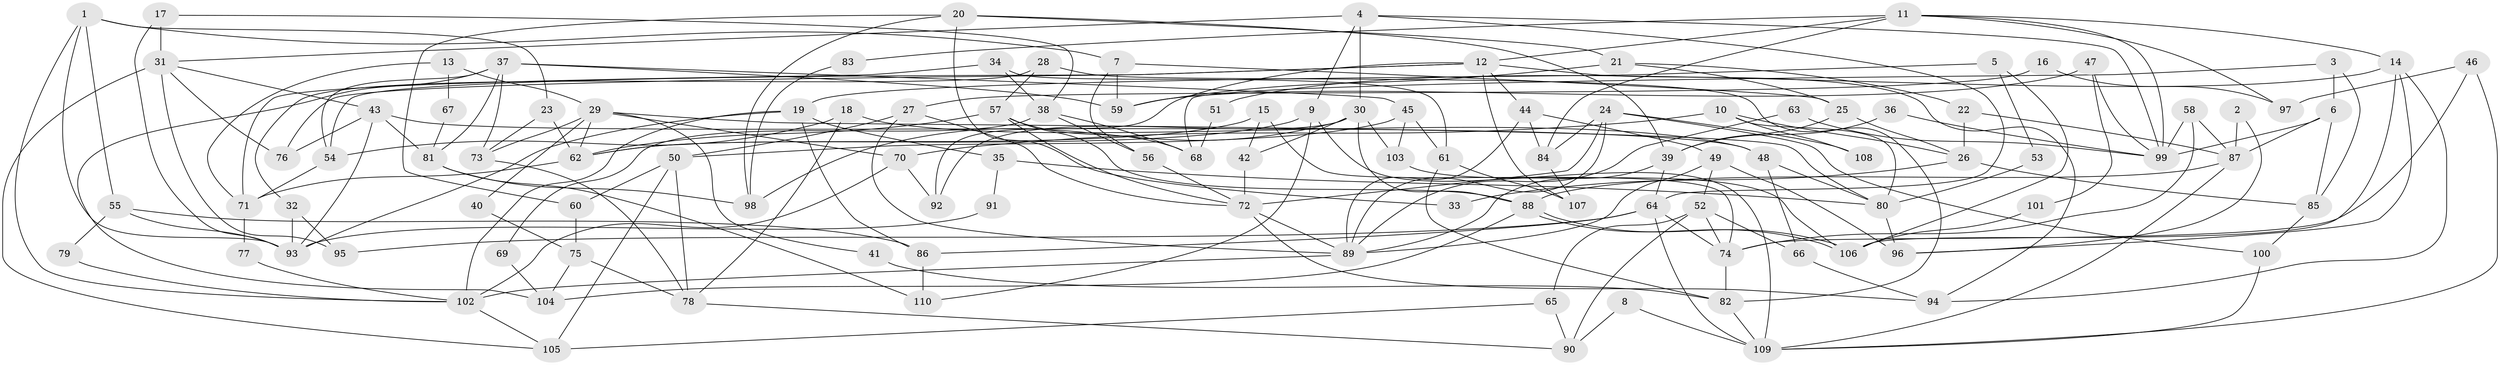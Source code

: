 // Generated by graph-tools (version 1.1) at 2025/36/03/09/25 02:36:04]
// undirected, 110 vertices, 220 edges
graph export_dot {
graph [start="1"]
  node [color=gray90,style=filled];
  1;
  2;
  3;
  4;
  5;
  6;
  7;
  8;
  9;
  10;
  11;
  12;
  13;
  14;
  15;
  16;
  17;
  18;
  19;
  20;
  21;
  22;
  23;
  24;
  25;
  26;
  27;
  28;
  29;
  30;
  31;
  32;
  33;
  34;
  35;
  36;
  37;
  38;
  39;
  40;
  41;
  42;
  43;
  44;
  45;
  46;
  47;
  48;
  49;
  50;
  51;
  52;
  53;
  54;
  55;
  56;
  57;
  58;
  59;
  60;
  61;
  62;
  63;
  64;
  65;
  66;
  67;
  68;
  69;
  70;
  71;
  72;
  73;
  74;
  75;
  76;
  77;
  78;
  79;
  80;
  81;
  82;
  83;
  84;
  85;
  86;
  87;
  88;
  89;
  90;
  91;
  92;
  93;
  94;
  95;
  96;
  97;
  98;
  99;
  100;
  101;
  102;
  103;
  104;
  105;
  106;
  107;
  108;
  109;
  110;
  1 -- 23;
  1 -- 93;
  1 -- 7;
  1 -- 55;
  1 -- 102;
  2 -- 96;
  2 -- 87;
  3 -- 6;
  3 -- 68;
  3 -- 85;
  4 -- 30;
  4 -- 64;
  4 -- 9;
  4 -- 31;
  4 -- 99;
  5 -- 106;
  5 -- 19;
  5 -- 53;
  6 -- 99;
  6 -- 87;
  6 -- 85;
  7 -- 25;
  7 -- 56;
  7 -- 59;
  8 -- 90;
  8 -- 109;
  9 -- 62;
  9 -- 109;
  9 -- 110;
  10 -- 70;
  10 -- 26;
  10 -- 80;
  10 -- 108;
  11 -- 99;
  11 -- 12;
  11 -- 14;
  11 -- 83;
  11 -- 84;
  11 -- 97;
  12 -- 94;
  12 -- 76;
  12 -- 44;
  12 -- 54;
  12 -- 92;
  12 -- 107;
  13 -- 29;
  13 -- 71;
  13 -- 67;
  14 -- 94;
  14 -- 51;
  14 -- 96;
  14 -- 106;
  15 -- 42;
  15 -- 74;
  15 -- 62;
  16 -- 97;
  16 -- 27;
  17 -- 31;
  17 -- 93;
  17 -- 38;
  18 -- 54;
  18 -- 78;
  18 -- 48;
  19 -- 102;
  19 -- 86;
  19 -- 35;
  19 -- 93;
  20 -- 60;
  20 -- 98;
  20 -- 21;
  20 -- 33;
  20 -- 39;
  21 -- 59;
  21 -- 22;
  21 -- 25;
  22 -- 26;
  22 -- 87;
  23 -- 73;
  23 -- 62;
  24 -- 89;
  24 -- 84;
  24 -- 72;
  24 -- 100;
  24 -- 108;
  25 -- 39;
  25 -- 26;
  26 -- 85;
  26 -- 33;
  27 -- 89;
  27 -- 72;
  27 -- 50;
  28 -- 82;
  28 -- 57;
  28 -- 32;
  29 -- 80;
  29 -- 62;
  29 -- 40;
  29 -- 41;
  29 -- 70;
  29 -- 73;
  30 -- 88;
  30 -- 103;
  30 -- 42;
  30 -- 92;
  30 -- 98;
  31 -- 105;
  31 -- 43;
  31 -- 76;
  31 -- 95;
  32 -- 95;
  32 -- 93;
  34 -- 38;
  34 -- 61;
  34 -- 71;
  35 -- 80;
  35 -- 91;
  36 -- 39;
  36 -- 99;
  37 -- 81;
  37 -- 54;
  37 -- 45;
  37 -- 59;
  37 -- 73;
  37 -- 104;
  38 -- 56;
  38 -- 68;
  38 -- 69;
  39 -- 89;
  39 -- 64;
  40 -- 75;
  41 -- 82;
  42 -- 72;
  43 -- 93;
  43 -- 48;
  43 -- 76;
  43 -- 81;
  44 -- 89;
  44 -- 49;
  44 -- 84;
  45 -- 61;
  45 -- 50;
  45 -- 103;
  46 -- 109;
  46 -- 74;
  46 -- 97;
  47 -- 59;
  47 -- 99;
  47 -- 101;
  48 -- 66;
  48 -- 80;
  49 -- 96;
  49 -- 52;
  49 -- 89;
  50 -- 60;
  50 -- 78;
  50 -- 105;
  51 -- 68;
  52 -- 90;
  52 -- 65;
  52 -- 66;
  52 -- 74;
  53 -- 80;
  54 -- 71;
  55 -- 93;
  55 -- 79;
  55 -- 86;
  56 -- 72;
  57 -- 72;
  57 -- 88;
  57 -- 62;
  57 -- 68;
  58 -- 87;
  58 -- 74;
  58 -- 99;
  60 -- 75;
  61 -- 107;
  61 -- 82;
  62 -- 71;
  63 -- 99;
  63 -- 89;
  64 -- 109;
  64 -- 74;
  64 -- 86;
  64 -- 95;
  65 -- 105;
  65 -- 90;
  66 -- 94;
  67 -- 81;
  69 -- 104;
  70 -- 92;
  70 -- 102;
  71 -- 77;
  72 -- 89;
  72 -- 94;
  73 -- 78;
  74 -- 82;
  75 -- 78;
  75 -- 104;
  77 -- 102;
  78 -- 90;
  79 -- 102;
  80 -- 96;
  81 -- 110;
  81 -- 98;
  82 -- 109;
  83 -- 98;
  84 -- 107;
  85 -- 100;
  86 -- 110;
  87 -- 109;
  87 -- 88;
  88 -- 106;
  88 -- 106;
  88 -- 104;
  89 -- 102;
  91 -- 93;
  100 -- 109;
  101 -- 106;
  102 -- 105;
  103 -- 106;
}
